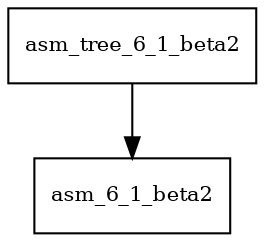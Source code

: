 digraph asm_tree_6_1_beta2_dependencies {
  node [shape = box, fontsize=10.0];
  asm_tree_6_1_beta2 -> asm_6_1_beta2;
}
